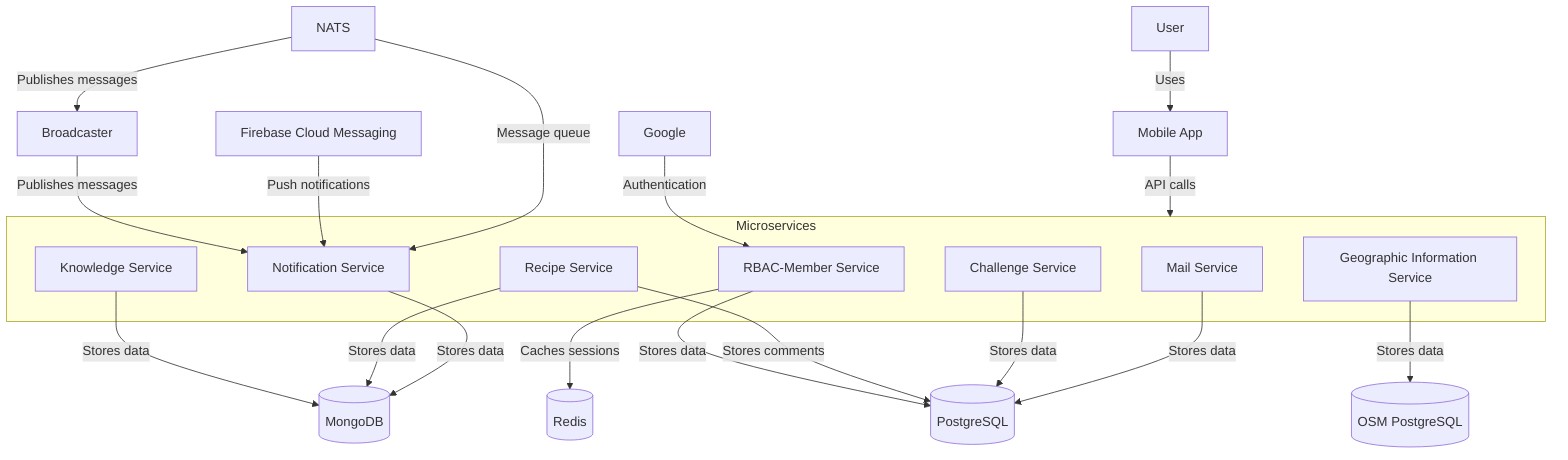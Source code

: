 graph TD
    U[User] -->|Uses| MA[Mobile App]
    MA -->|API calls| MS[Microservices]
    subgraph MS [Microservices]
        RBAC[RBAC-Member Service]
        KS[Knowledge Service]
        RS[Recipe Service]
        NS[Notification Service]
        CS[Challenge Service]
        GIS[Geographic Information Service]
        MLS[Mail Service]
    end
    B[Broadcaster] -->|Publishes messages| NS
    RBAC -->|Stores data| PG[(PostgreSQL)]
    RBAC -->|Caches sessions| RD[(Redis)]
    KS -->|Stores data| MDB[(MongoDB)]
    RS -->|Stores data| MDB
    RS -->|Stores comments| PG
    NS -->|Stores data| MDB
    CS -->|Stores data| PG
    GIS -->|Stores data| OSM[(OSM PostgreSQL)]
    MLS -->|Stores data| PG
    G[Google] -->|Authentication| RBAC
    FCM[Firebase Cloud Messaging] -->|Push notifications| NS
    NATS[NATS] -->|Message queue| NS
    NATS -->|Publishes messages| B